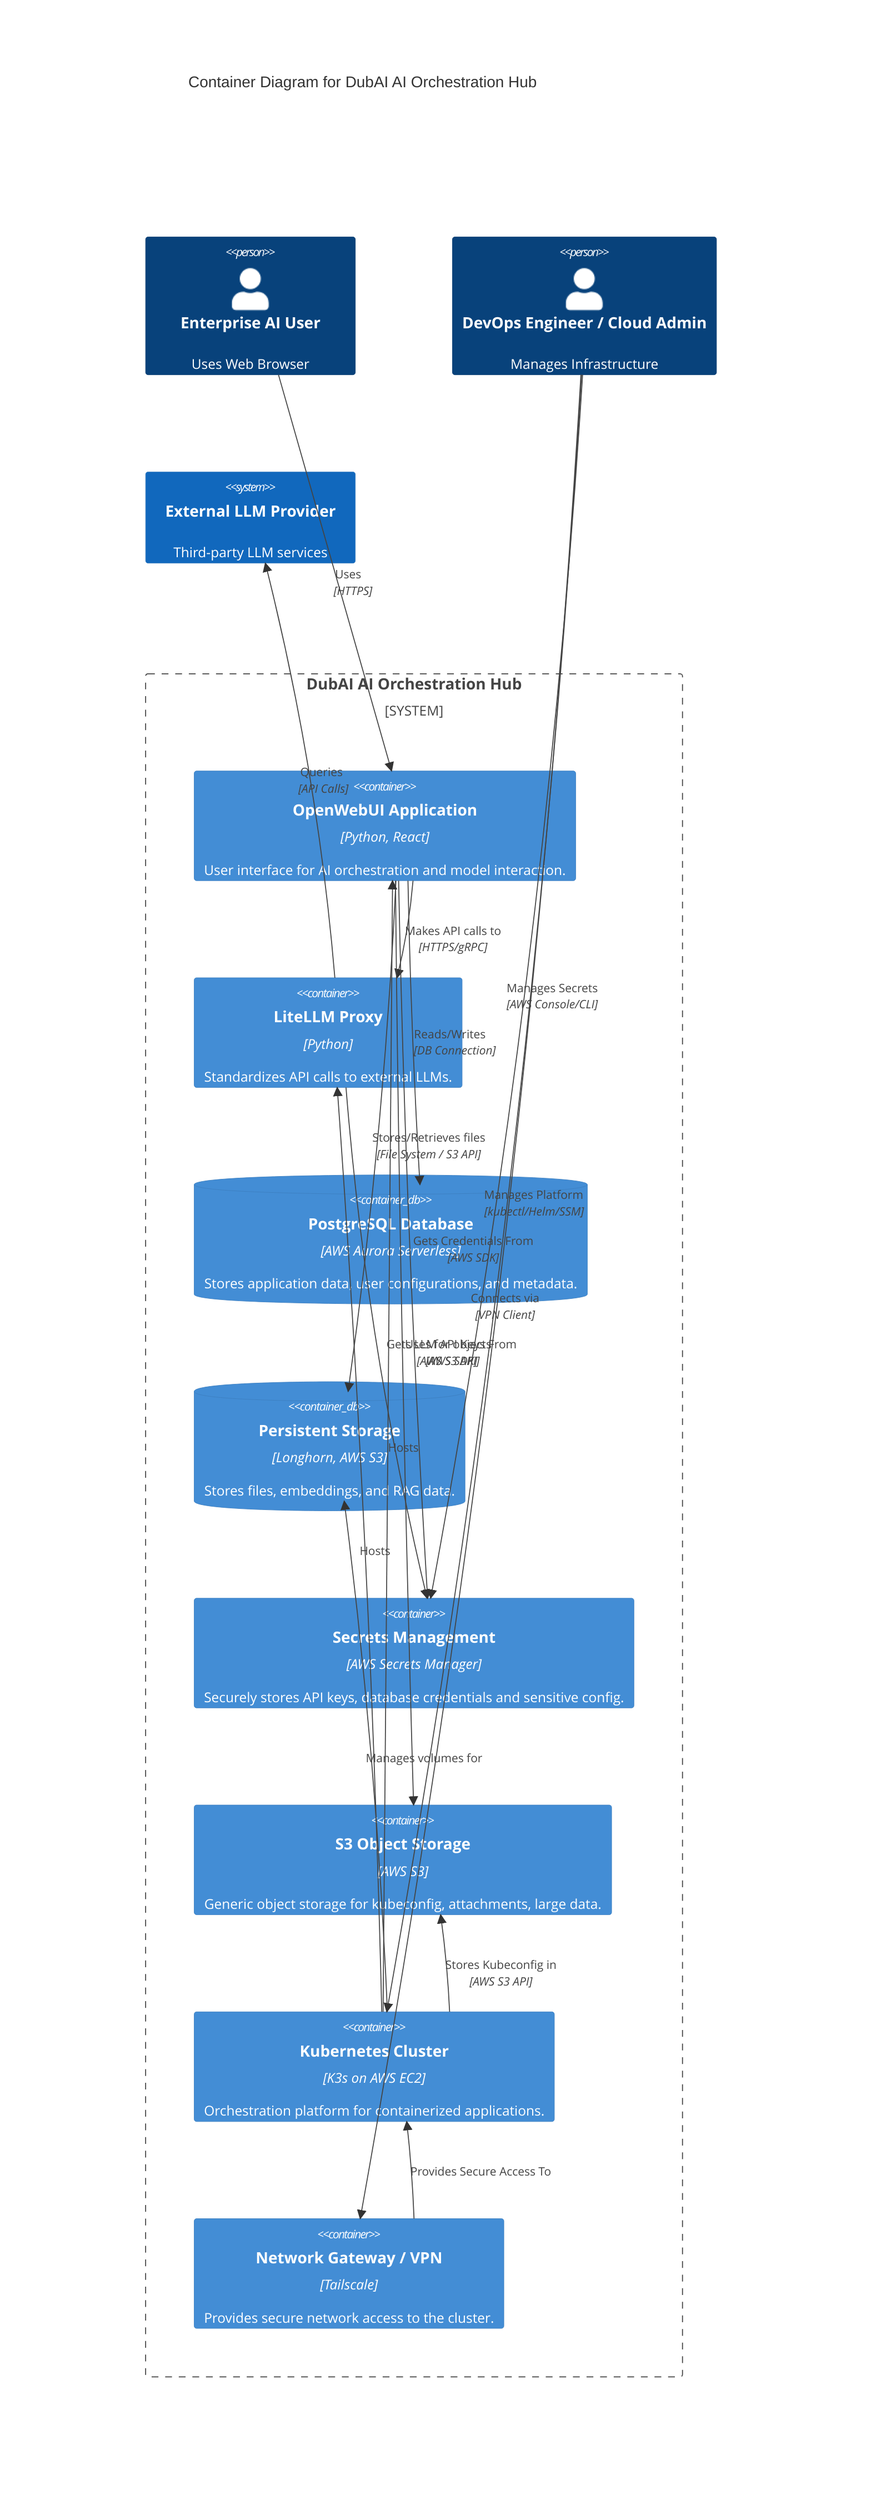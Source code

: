 C4Container
    title Container Diagram for DubAI AI Orchestration Hub

    Person(user, "Enterprise AI User", "Uses Web Browser")
    Person(devops, "DevOps Engineer / Cloud Admin", "Manages Infrastructure")
    System(external_llm, "External LLM Provider", "Third-party LLM services")

    System_Boundary(dubai_system, "DubAI AI Orchestration Hub") {

        Container(openwebui_app, "OpenWebUI Application", "Python, React", "User interface for AI orchestration and model interaction.")
        Container(litellm_proxy, "LiteLLM Proxy", "Python", "Standardizes API calls to external LLMs.")

        ContainerDb(pgsql_db, "PostgreSQL Database", "AWS Aurora Serverless", "Stores application data, user configurations, and metadata.")
        ContainerDb(persistent_storage, "Persistent Storage", "Longhorn, AWS S3", "Stores files, embeddings, and RAG data.")
        Container(secrets_mgmt, "Secrets Management", "AWS Secrets Manager", "Securely stores API keys, database credentials and sensitive config.")
        Container(s3_object_storage, "S3 Object Storage", "AWS S3", "Generic object storage for kubeconfig, attachments, large data.")

        Container(k8s_cluster, "Kubernetes Cluster", "K3s on AWS EC2", "Orchestration platform for containerized applications.")
        Container(network_gateway, "Network Gateway / VPN", "Tailscale", "Provides secure network access to the cluster.")


        Rel(user, openwebui_app, "Uses", "HTTPS")

        Rel(openwebui_app, litellm_proxy, "Makes API calls to", "HTTPS/gRPC")
        Rel(litellm_proxy, external_llm, "Queries", "API Calls")

        Rel(openwebui_app, pgsql_db, "Reads/Writes", "DB Connection")
        Rel(openwebui_app, persistent_storage,"Stores/Retrieves files", "File System / S3 API")
        Rel(openwebui_app, secrets_mgmt, "Gets Credentials From", "AWS SDK")
        Rel(openwebui_app, s3_object_storage, "Uses for objects", "AWS S3 API")
        Rel(litellm_proxy, secrets_mgmt, "Gets LLM API Keys From", "AWS SDK")


        Rel(k8s_cluster, openwebui_app, "Hosts")
        Rel(k8s_cluster, litellm_proxy, "Hosts")
        Rel(k8s_cluster, persistent_storage, "Manages volumes for")
        %% Keep relation to S3 as direct unless a specific component within K8s does it
        Rel(k8s_cluster, s3_object_storage, "Stores Kubeconfig in", "AWS S3 API")


        Rel(devops, k8s_cluster, "Manages Platform", "kubectl/Helm/SSM")
        Rel(devops, network_gateway, "Connects via", "VPN Client")
        Rel(devops, secrets_mgmt, "Manages Secrets", "AWS Console/CLI")

        Rel(network_gateway, k8s_cluster, "Provides Secure Access To")
    }